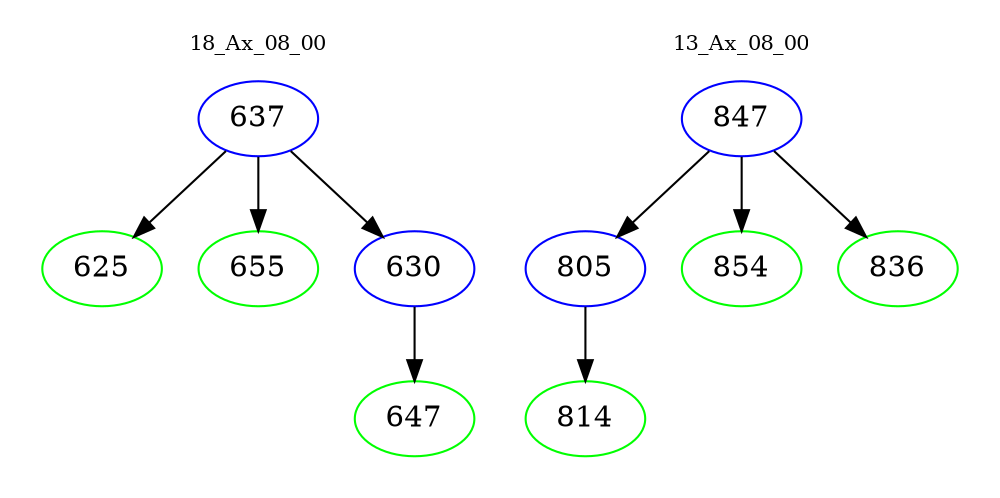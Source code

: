 digraph{
subgraph cluster_0 {
color = white
label = "18_Ax_08_00";
fontsize=10;
T0_637 [label="637", color="blue"]
T0_637 -> T0_625 [color="black"]
T0_625 [label="625", color="green"]
T0_637 -> T0_655 [color="black"]
T0_655 [label="655", color="green"]
T0_637 -> T0_630 [color="black"]
T0_630 [label="630", color="blue"]
T0_630 -> T0_647 [color="black"]
T0_647 [label="647", color="green"]
}
subgraph cluster_1 {
color = white
label = "13_Ax_08_00";
fontsize=10;
T1_847 [label="847", color="blue"]
T1_847 -> T1_805 [color="black"]
T1_805 [label="805", color="blue"]
T1_805 -> T1_814 [color="black"]
T1_814 [label="814", color="green"]
T1_847 -> T1_854 [color="black"]
T1_854 [label="854", color="green"]
T1_847 -> T1_836 [color="black"]
T1_836 [label="836", color="green"]
}
}
